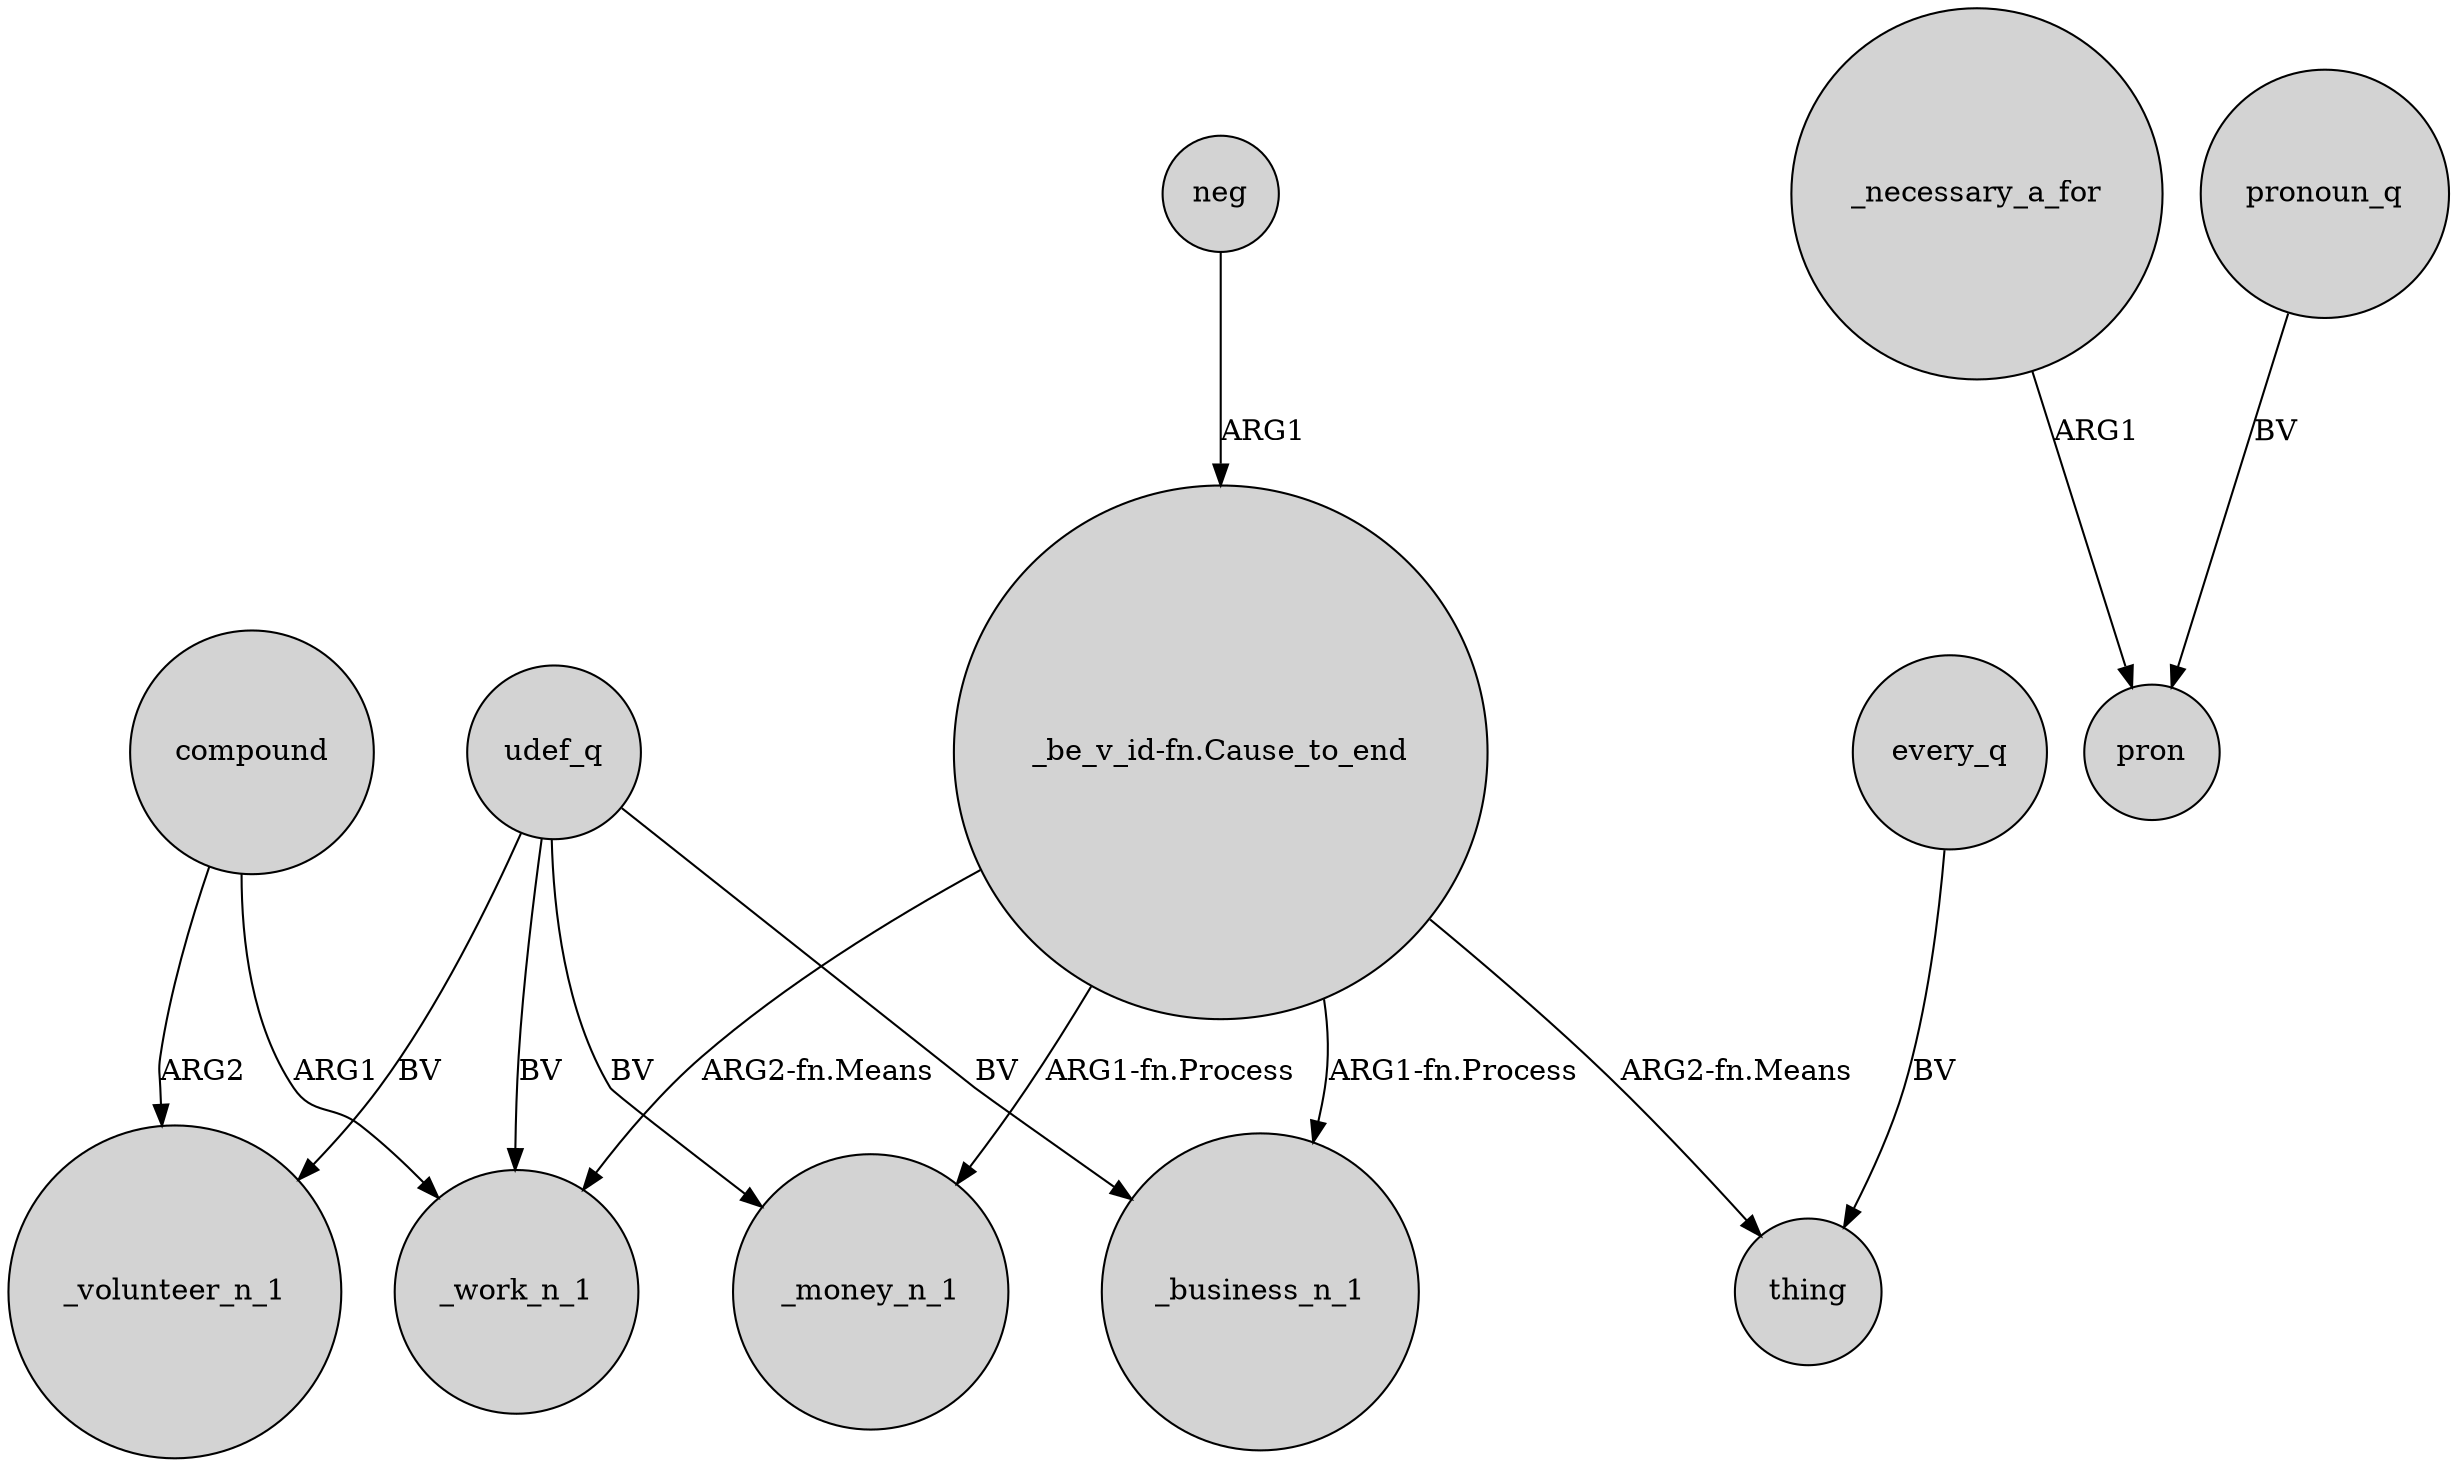 digraph {
	node [shape=circle style=filled]
	udef_q -> _volunteer_n_1 [label=BV]
	udef_q -> _money_n_1 [label=BV]
	udef_q -> _work_n_1 [label=BV]
	_necessary_a_for -> pron [label=ARG1]
	"_be_v_id-fn.Cause_to_end" -> _business_n_1 [label="ARG1-fn.Process"]
	udef_q -> _business_n_1 [label=BV]
	"_be_v_id-fn.Cause_to_end" -> _work_n_1 [label="ARG2-fn.Means"]
	"_be_v_id-fn.Cause_to_end" -> thing [label="ARG2-fn.Means"]
	compound -> _work_n_1 [label=ARG1]
	"_be_v_id-fn.Cause_to_end" -> _money_n_1 [label="ARG1-fn.Process"]
	compound -> _volunteer_n_1 [label=ARG2]
	pronoun_q -> pron [label=BV]
	every_q -> thing [label=BV]
	neg -> "_be_v_id-fn.Cause_to_end" [label=ARG1]
}
